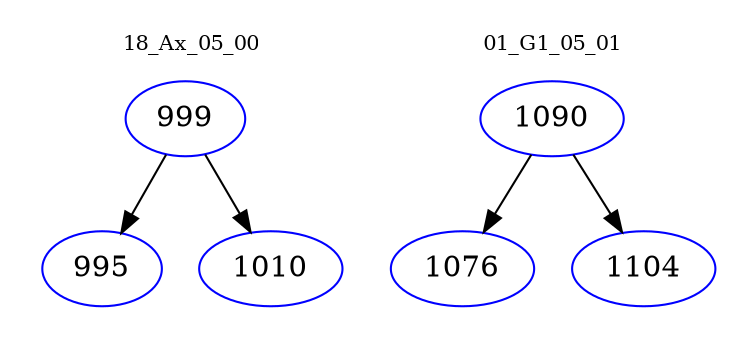 digraph{
subgraph cluster_0 {
color = white
label = "18_Ax_05_00";
fontsize=10;
T0_999 [label="999", color="blue"]
T0_999 -> T0_995 [color="black"]
T0_995 [label="995", color="blue"]
T0_999 -> T0_1010 [color="black"]
T0_1010 [label="1010", color="blue"]
}
subgraph cluster_1 {
color = white
label = "01_G1_05_01";
fontsize=10;
T1_1090 [label="1090", color="blue"]
T1_1090 -> T1_1076 [color="black"]
T1_1076 [label="1076", color="blue"]
T1_1090 -> T1_1104 [color="black"]
T1_1104 [label="1104", color="blue"]
}
}
